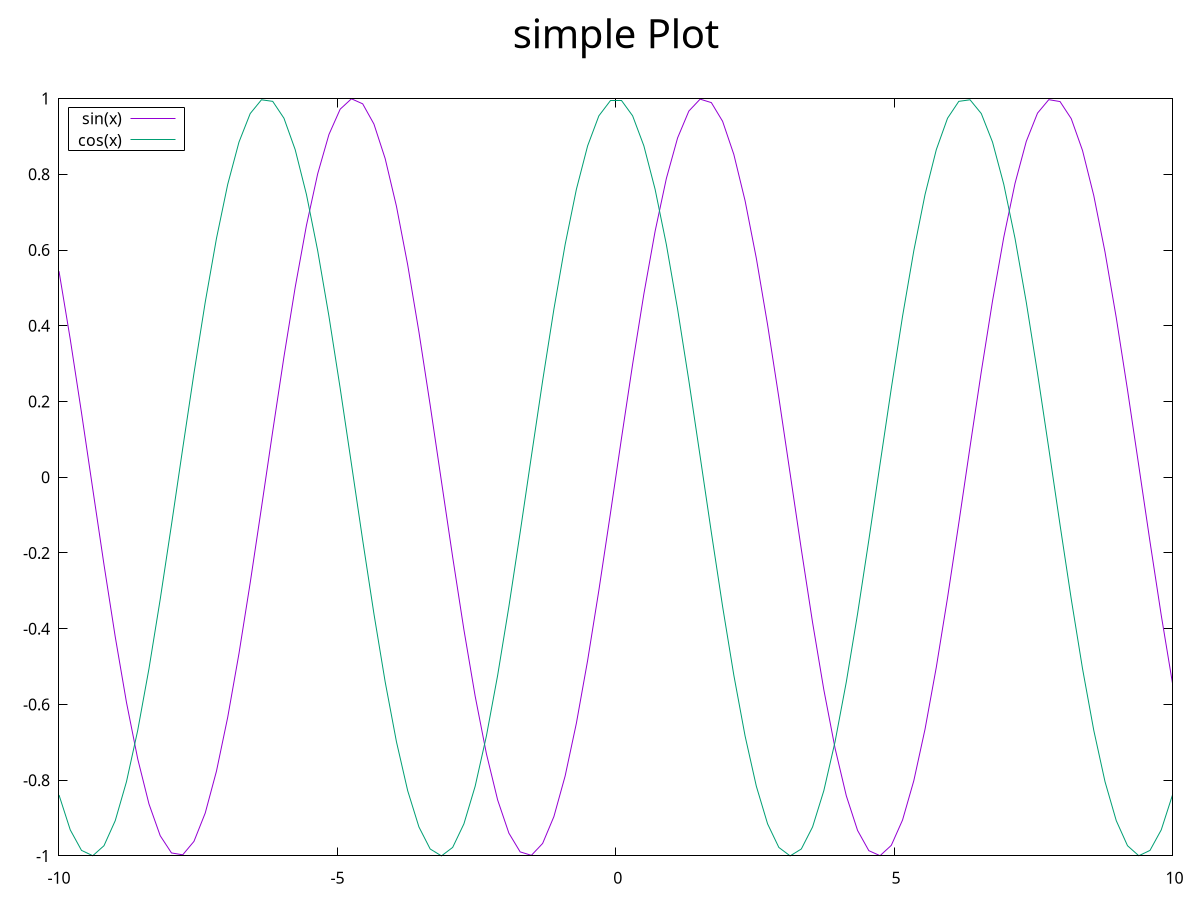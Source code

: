 set title "simple Plot" font ", 30"
set key left box
set samples 100
set style data points
plot [-10:10] sin(x), cos(x)

